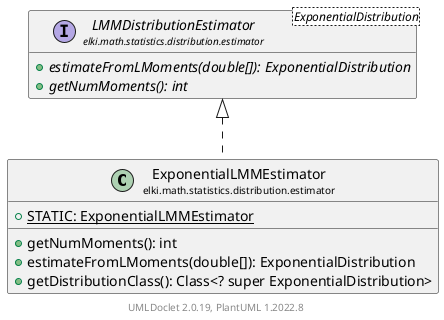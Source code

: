@startuml
    remove .*\.(Instance|Par|Parameterizer|Factory)$
    set namespaceSeparator none
    hide empty fields
    hide empty methods

    class "<size:14>ExponentialLMMEstimator\n<size:10>elki.math.statistics.distribution.estimator" as elki.math.statistics.distribution.estimator.ExponentialLMMEstimator [[ExponentialLMMEstimator.html]] {
        {static} +STATIC: ExponentialLMMEstimator
        +getNumMoments(): int
        +estimateFromLMoments(double[]): ExponentialDistribution
        +getDistributionClass(): Class<? super ExponentialDistribution>
    }

    interface "<size:14>LMMDistributionEstimator\n<size:10>elki.math.statistics.distribution.estimator" as elki.math.statistics.distribution.estimator.LMMDistributionEstimator<ExponentialDistribution> [[LMMDistributionEstimator.html]] {
        {abstract} +estimateFromLMoments(double[]): ExponentialDistribution
        {abstract} +getNumMoments(): int
    }
    class "<size:14>ExponentialLMMEstimator.Par\n<size:10>elki.math.statistics.distribution.estimator" as elki.math.statistics.distribution.estimator.ExponentialLMMEstimator.Par [[ExponentialLMMEstimator.Par.html]]

    elki.math.statistics.distribution.estimator.LMMDistributionEstimator <|.. elki.math.statistics.distribution.estimator.ExponentialLMMEstimator
    elki.math.statistics.distribution.estimator.ExponentialLMMEstimator +-- elki.math.statistics.distribution.estimator.ExponentialLMMEstimator.Par

    center footer UMLDoclet 2.0.19, PlantUML 1.2022.8
@enduml
